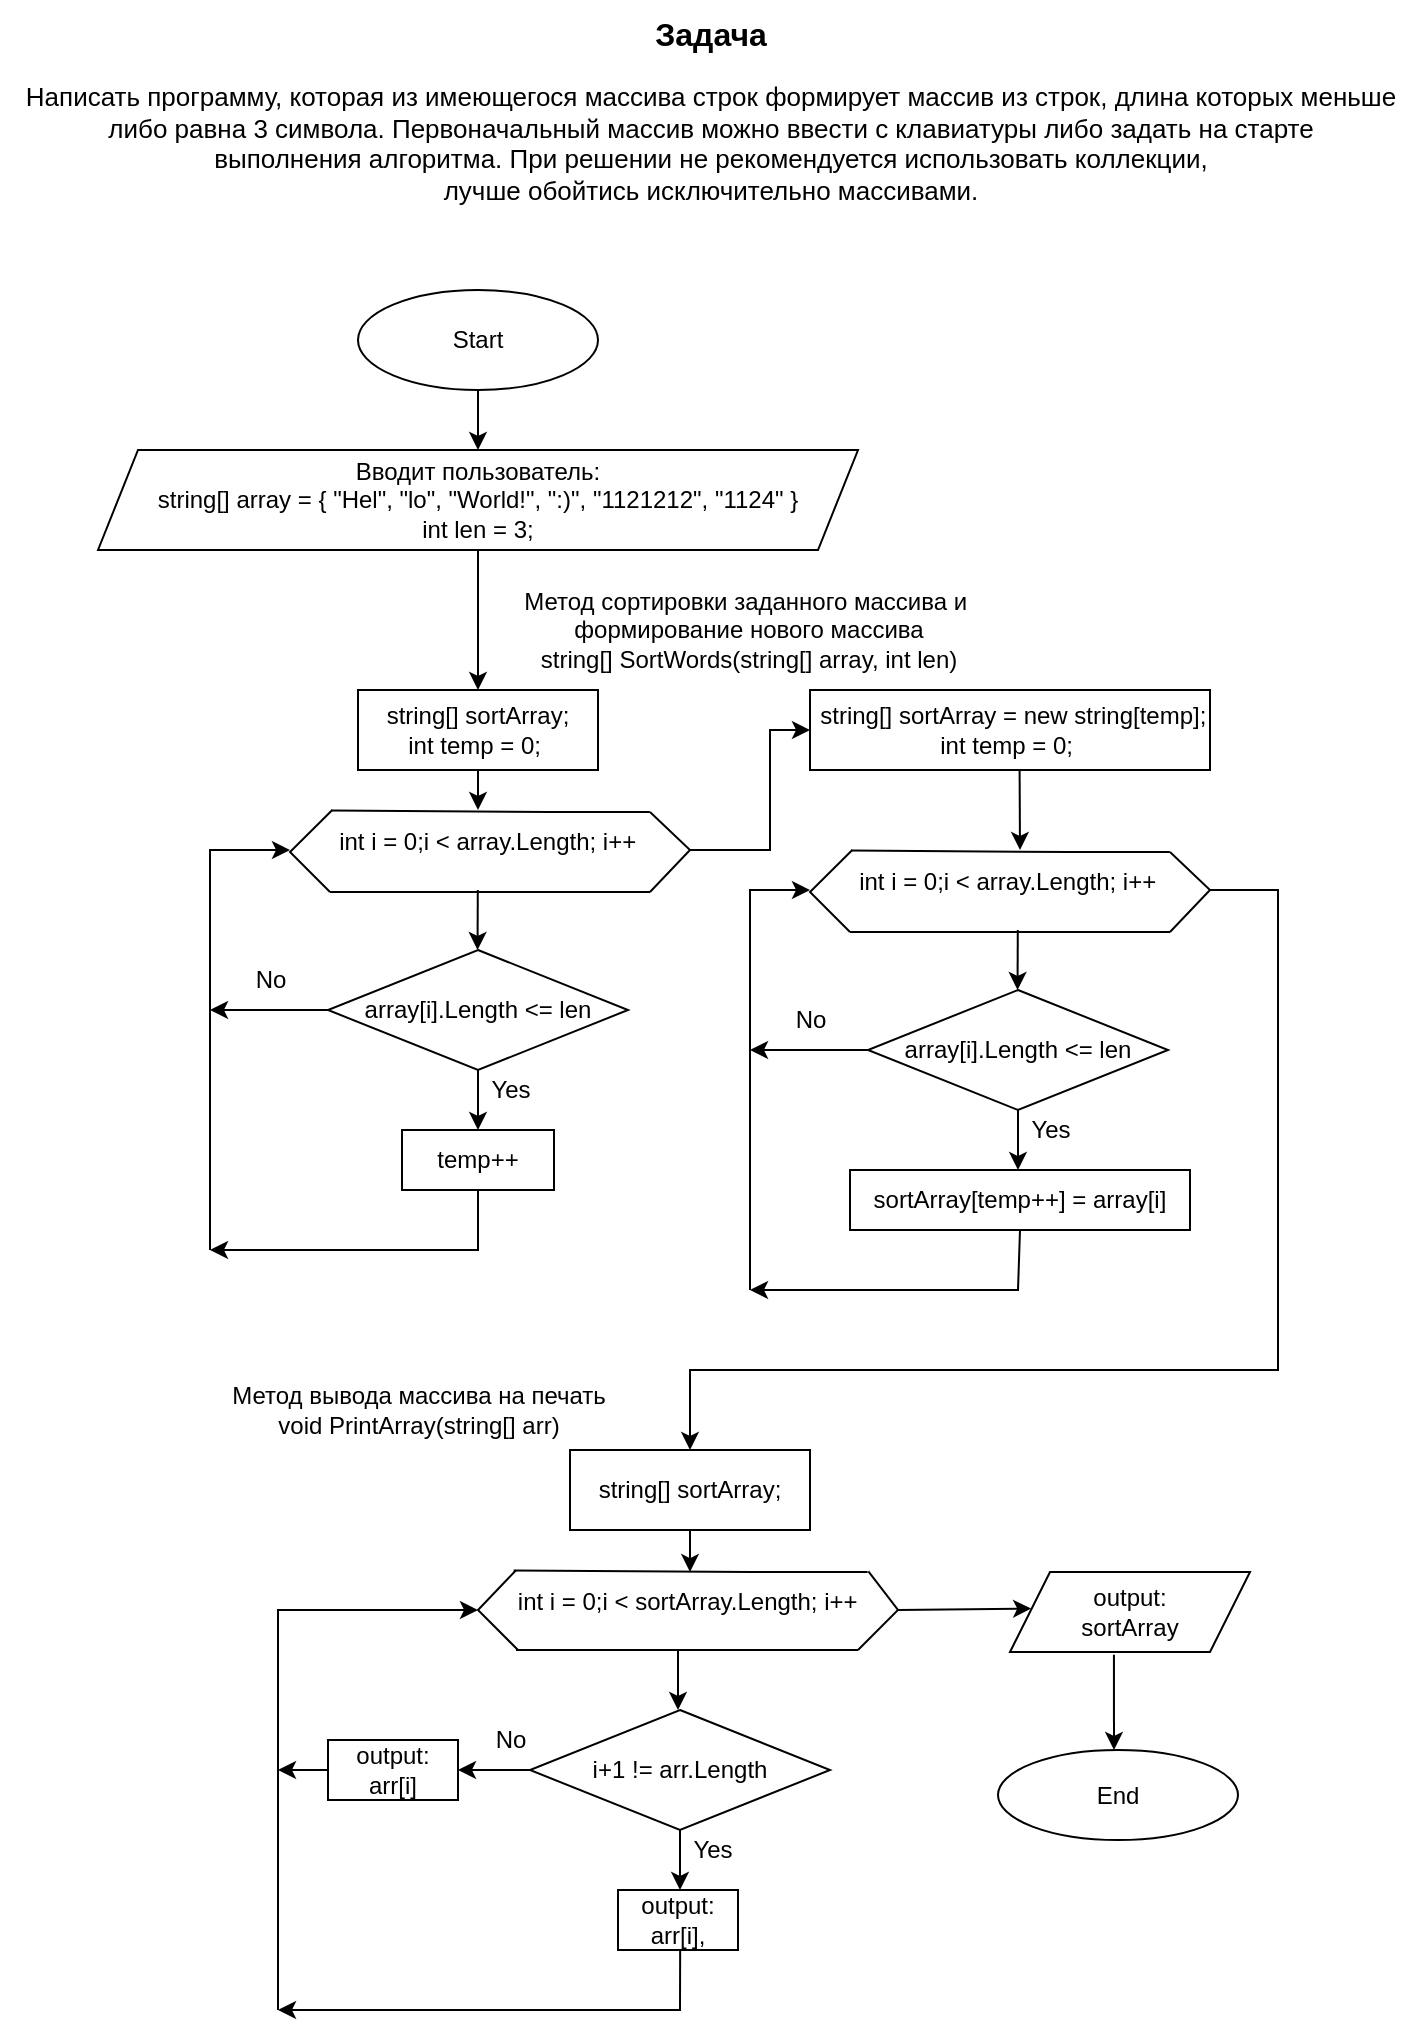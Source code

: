 <mxfile version="20.8.20" type="github">
  <diagram id="C5RBs43oDa-KdzZeNtuy" name="Page-1">
    <mxGraphModel dx="1124" dy="664" grid="1" gridSize="10" guides="1" tooltips="1" connect="1" arrows="1" fold="1" page="1" pageScale="1" pageWidth="827" pageHeight="1169" math="0" shadow="0">
      <root>
        <mxCell id="WIyWlLk6GJQsqaUBKTNV-0" />
        <mxCell id="WIyWlLk6GJQsqaUBKTNV-1" parent="WIyWlLk6GJQsqaUBKTNV-0" />
        <mxCell id="dKlxZDnbxIGG4tugq2MX-0" value="Start" style="ellipse;whiteSpace=wrap;html=1;" vertex="1" parent="WIyWlLk6GJQsqaUBKTNV-1">
          <mxGeometry x="249" y="155" width="120" height="50" as="geometry" />
        </mxCell>
        <mxCell id="dKlxZDnbxIGG4tugq2MX-1" value="" style="endArrow=classic;html=1;rounded=0;exitX=0.5;exitY=1;exitDx=0;exitDy=0;" edge="1" parent="WIyWlLk6GJQsqaUBKTNV-1" source="dKlxZDnbxIGG4tugq2MX-0">
          <mxGeometry width="50" height="50" relative="1" as="geometry">
            <mxPoint x="285" y="495" as="sourcePoint" />
            <mxPoint x="309" y="235" as="targetPoint" />
          </mxGeometry>
        </mxCell>
        <mxCell id="dKlxZDnbxIGG4tugq2MX-2" value="Вводит пользователь:&lt;br&gt;string[] array = {&amp;nbsp;&quot;Hel&quot;, &quot;lo&quot;, &quot;World!&quot;, &quot;:)&quot;, &quot;1121212&quot;, &quot;1124&quot;&amp;nbsp;}&lt;br&gt;int len = 3;" style="shape=parallelogram;perimeter=parallelogramPerimeter;whiteSpace=wrap;html=1;fixedSize=1;" vertex="1" parent="WIyWlLk6GJQsqaUBKTNV-1">
          <mxGeometry x="119" y="235" width="380" height="50" as="geometry" />
        </mxCell>
        <mxCell id="dKlxZDnbxIGG4tugq2MX-4" value="" style="endArrow=classic;html=1;rounded=0;exitX=0.5;exitY=1;exitDx=0;exitDy=0;" edge="1" parent="WIyWlLk6GJQsqaUBKTNV-1" source="dKlxZDnbxIGG4tugq2MX-2">
          <mxGeometry width="50" height="50" relative="1" as="geometry">
            <mxPoint x="335" y="395" as="sourcePoint" />
            <mxPoint x="309" y="355" as="targetPoint" />
          </mxGeometry>
        </mxCell>
        <mxCell id="dKlxZDnbxIGG4tugq2MX-5" value="string[] sortArray;&lt;br&gt;int temp = 0;&amp;nbsp;" style="rounded=0;whiteSpace=wrap;html=1;" vertex="1" parent="WIyWlLk6GJQsqaUBKTNV-1">
          <mxGeometry x="249" y="355" width="120" height="40" as="geometry" />
        </mxCell>
        <mxCell id="dKlxZDnbxIGG4tugq2MX-7" value="" style="endArrow=none;html=1;rounded=0;exitX=0.062;exitY=-0.034;exitDx=0;exitDy=0;exitPerimeter=0;" edge="1" parent="WIyWlLk6GJQsqaUBKTNV-1" source="dKlxZDnbxIGG4tugq2MX-11">
          <mxGeometry width="50" height="50" relative="1" as="geometry">
            <mxPoint x="235" y="416.02" as="sourcePoint" />
            <mxPoint x="235" y="456.02" as="targetPoint" />
            <Array as="points">
              <mxPoint x="215" y="436.02" />
            </Array>
          </mxGeometry>
        </mxCell>
        <mxCell id="dKlxZDnbxIGG4tugq2MX-8" value="" style="endArrow=none;html=1;rounded=0;" edge="1" parent="WIyWlLk6GJQsqaUBKTNV-1">
          <mxGeometry width="50" height="50" relative="1" as="geometry">
            <mxPoint x="395" y="416.02" as="sourcePoint" />
            <mxPoint x="395" y="456.02" as="targetPoint" />
            <Array as="points">
              <mxPoint x="415" y="435" />
            </Array>
          </mxGeometry>
        </mxCell>
        <mxCell id="dKlxZDnbxIGG4tugq2MX-11" value="int i = 0;i &amp;lt; array.Length; i++&amp;nbsp;" style="text;html=1;align=center;verticalAlign=middle;resizable=0;points=[];autosize=1;strokeColor=none;fillColor=none;" vertex="1" parent="WIyWlLk6GJQsqaUBKTNV-1">
          <mxGeometry x="225" y="416.02" width="180" height="30" as="geometry" />
        </mxCell>
        <mxCell id="dKlxZDnbxIGG4tugq2MX-13" value="" style="endArrow=none;html=1;rounded=0;exitX=0.059;exitY=-0.024;exitDx=0;exitDy=0;exitPerimeter=0;entryX=0.944;entryY=-0.002;entryDx=0;entryDy=0;entryPerimeter=0;" edge="1" parent="WIyWlLk6GJQsqaUBKTNV-1" source="dKlxZDnbxIGG4tugq2MX-11" target="dKlxZDnbxIGG4tugq2MX-11">
          <mxGeometry width="50" height="50" relative="1" as="geometry">
            <mxPoint x="255" y="376.02" as="sourcePoint" />
            <mxPoint x="305" y="326.02" as="targetPoint" />
            <Array as="points">
              <mxPoint x="345" y="416.02" />
            </Array>
          </mxGeometry>
        </mxCell>
        <mxCell id="dKlxZDnbxIGG4tugq2MX-14" value="" style="endArrow=none;html=1;rounded=0;" edge="1" parent="WIyWlLk6GJQsqaUBKTNV-1">
          <mxGeometry width="50" height="50" relative="1" as="geometry">
            <mxPoint x="235" y="456.02" as="sourcePoint" />
            <mxPoint x="395" y="456.02" as="targetPoint" />
          </mxGeometry>
        </mxCell>
        <mxCell id="dKlxZDnbxIGG4tugq2MX-16" value="" style="endArrow=classic;html=1;rounded=0;exitX=0.5;exitY=1;exitDx=0;exitDy=0;" edge="1" parent="WIyWlLk6GJQsqaUBKTNV-1" source="dKlxZDnbxIGG4tugq2MX-5">
          <mxGeometry width="50" height="50" relative="1" as="geometry">
            <mxPoint x="135" y="545" as="sourcePoint" />
            <mxPoint x="309" y="415" as="targetPoint" />
          </mxGeometry>
        </mxCell>
        <mxCell id="dKlxZDnbxIGG4tugq2MX-17" value="" style="endArrow=classic;html=1;rounded=0;" edge="1" parent="WIyWlLk6GJQsqaUBKTNV-1">
          <mxGeometry width="50" height="50" relative="1" as="geometry">
            <mxPoint x="308.9" y="455" as="sourcePoint" />
            <mxPoint x="308.77" y="485" as="targetPoint" />
          </mxGeometry>
        </mxCell>
        <mxCell id="dKlxZDnbxIGG4tugq2MX-18" value="array[i].Length &amp;lt;= len" style="rhombus;whiteSpace=wrap;html=1;" vertex="1" parent="WIyWlLk6GJQsqaUBKTNV-1">
          <mxGeometry x="234" y="485" width="150" height="60" as="geometry" />
        </mxCell>
        <mxCell id="dKlxZDnbxIGG4tugq2MX-19" value="" style="endArrow=classic;html=1;rounded=0;exitX=0.5;exitY=1;exitDx=0;exitDy=0;" edge="1" parent="WIyWlLk6GJQsqaUBKTNV-1" source="dKlxZDnbxIGG4tugq2MX-18">
          <mxGeometry width="50" height="50" relative="1" as="geometry">
            <mxPoint x="265" y="555" as="sourcePoint" />
            <mxPoint x="309" y="575" as="targetPoint" />
          </mxGeometry>
        </mxCell>
        <mxCell id="dKlxZDnbxIGG4tugq2MX-20" value="temp++" style="rounded=0;whiteSpace=wrap;html=1;" vertex="1" parent="WIyWlLk6GJQsqaUBKTNV-1">
          <mxGeometry x="271" y="575" width="76" height="30" as="geometry" />
        </mxCell>
        <mxCell id="dKlxZDnbxIGG4tugq2MX-21" value="Yes" style="text;html=1;align=center;verticalAlign=middle;resizable=0;points=[];autosize=1;strokeColor=none;fillColor=none;" vertex="1" parent="WIyWlLk6GJQsqaUBKTNV-1">
          <mxGeometry x="305" y="540" width="40" height="30" as="geometry" />
        </mxCell>
        <mxCell id="dKlxZDnbxIGG4tugq2MX-22" value="" style="endArrow=classic;html=1;rounded=0;exitX=0.5;exitY=1;exitDx=0;exitDy=0;" edge="1" parent="WIyWlLk6GJQsqaUBKTNV-1" source="dKlxZDnbxIGG4tugq2MX-20">
          <mxGeometry width="50" height="50" relative="1" as="geometry">
            <mxPoint x="365" y="595" as="sourcePoint" />
            <mxPoint x="175" y="635" as="targetPoint" />
            <Array as="points">
              <mxPoint x="309" y="635" />
            </Array>
          </mxGeometry>
        </mxCell>
        <mxCell id="dKlxZDnbxIGG4tugq2MX-23" value="" style="endArrow=classic;html=1;rounded=0;" edge="1" parent="WIyWlLk6GJQsqaUBKTNV-1">
          <mxGeometry width="50" height="50" relative="1" as="geometry">
            <mxPoint x="175" y="635" as="sourcePoint" />
            <mxPoint x="215" y="435" as="targetPoint" />
            <Array as="points">
              <mxPoint x="175" y="435" />
            </Array>
          </mxGeometry>
        </mxCell>
        <mxCell id="dKlxZDnbxIGG4tugq2MX-24" value="" style="endArrow=classic;html=1;rounded=0;exitX=0;exitY=0.5;exitDx=0;exitDy=0;" edge="1" parent="WIyWlLk6GJQsqaUBKTNV-1" source="dKlxZDnbxIGG4tugq2MX-18">
          <mxGeometry width="50" height="50" relative="1" as="geometry">
            <mxPoint x="365" y="555" as="sourcePoint" />
            <mxPoint x="175" y="515" as="targetPoint" />
          </mxGeometry>
        </mxCell>
        <mxCell id="dKlxZDnbxIGG4tugq2MX-25" value="No" style="text;html=1;align=center;verticalAlign=middle;resizable=0;points=[];autosize=1;strokeColor=none;fillColor=none;" vertex="1" parent="WIyWlLk6GJQsqaUBKTNV-1">
          <mxGeometry x="185" y="485" width="40" height="30" as="geometry" />
        </mxCell>
        <mxCell id="dKlxZDnbxIGG4tugq2MX-26" value="" style="endArrow=classic;html=1;rounded=0;" edge="1" parent="WIyWlLk6GJQsqaUBKTNV-1">
          <mxGeometry width="50" height="50" relative="1" as="geometry">
            <mxPoint x="415" y="435" as="sourcePoint" />
            <mxPoint x="475" y="375" as="targetPoint" />
            <Array as="points">
              <mxPoint x="455" y="435" />
              <mxPoint x="455" y="375" />
            </Array>
          </mxGeometry>
        </mxCell>
        <mxCell id="dKlxZDnbxIGG4tugq2MX-27" value="&amp;nbsp;string[] sortArray = new string[temp];&lt;br&gt;int temp = 0;&amp;nbsp;" style="rounded=0;whiteSpace=wrap;html=1;" vertex="1" parent="WIyWlLk6GJQsqaUBKTNV-1">
          <mxGeometry x="475" y="355" width="200" height="40" as="geometry" />
        </mxCell>
        <mxCell id="dKlxZDnbxIGG4tugq2MX-28" value="" style="endArrow=classic;html=1;rounded=0;exitX=0.524;exitY=0.995;exitDx=0;exitDy=0;exitPerimeter=0;" edge="1" parent="WIyWlLk6GJQsqaUBKTNV-1" source="dKlxZDnbxIGG4tugq2MX-27">
          <mxGeometry width="50" height="50" relative="1" as="geometry">
            <mxPoint x="335" y="385" as="sourcePoint" />
            <mxPoint x="580" y="435" as="targetPoint" />
          </mxGeometry>
        </mxCell>
        <mxCell id="dKlxZDnbxIGG4tugq2MX-33" value="" style="endArrow=none;html=1;rounded=0;exitX=0.062;exitY=-0.034;exitDx=0;exitDy=0;exitPerimeter=0;" edge="1" parent="WIyWlLk6GJQsqaUBKTNV-1" source="dKlxZDnbxIGG4tugq2MX-35">
          <mxGeometry width="50" height="50" relative="1" as="geometry">
            <mxPoint x="495" y="436.02" as="sourcePoint" />
            <mxPoint x="495" y="476.02" as="targetPoint" />
            <Array as="points">
              <mxPoint x="475" y="456.02" />
            </Array>
          </mxGeometry>
        </mxCell>
        <mxCell id="dKlxZDnbxIGG4tugq2MX-34" value="" style="endArrow=none;html=1;rounded=0;" edge="1" parent="WIyWlLk6GJQsqaUBKTNV-1">
          <mxGeometry width="50" height="50" relative="1" as="geometry">
            <mxPoint x="655" y="436.02" as="sourcePoint" />
            <mxPoint x="655" y="476.02" as="targetPoint" />
            <Array as="points">
              <mxPoint x="675" y="455" />
            </Array>
          </mxGeometry>
        </mxCell>
        <mxCell id="dKlxZDnbxIGG4tugq2MX-35" value="int i = 0;i &amp;lt; array.Length; i++&amp;nbsp;" style="text;html=1;align=center;verticalAlign=middle;resizable=0;points=[];autosize=1;strokeColor=none;fillColor=none;" vertex="1" parent="WIyWlLk6GJQsqaUBKTNV-1">
          <mxGeometry x="485" y="436.02" width="180" height="30" as="geometry" />
        </mxCell>
        <mxCell id="dKlxZDnbxIGG4tugq2MX-36" value="" style="endArrow=none;html=1;rounded=0;exitX=0.059;exitY=-0.024;exitDx=0;exitDy=0;exitPerimeter=0;entryX=0.944;entryY=-0.002;entryDx=0;entryDy=0;entryPerimeter=0;" edge="1" parent="WIyWlLk6GJQsqaUBKTNV-1" source="dKlxZDnbxIGG4tugq2MX-35" target="dKlxZDnbxIGG4tugq2MX-35">
          <mxGeometry width="50" height="50" relative="1" as="geometry">
            <mxPoint x="515" y="396.02" as="sourcePoint" />
            <mxPoint x="565" y="346.02" as="targetPoint" />
            <Array as="points">
              <mxPoint x="605" y="436.02" />
            </Array>
          </mxGeometry>
        </mxCell>
        <mxCell id="dKlxZDnbxIGG4tugq2MX-37" value="" style="endArrow=none;html=1;rounded=0;" edge="1" parent="WIyWlLk6GJQsqaUBKTNV-1">
          <mxGeometry width="50" height="50" relative="1" as="geometry">
            <mxPoint x="495" y="476.02" as="sourcePoint" />
            <mxPoint x="655" y="476.02" as="targetPoint" />
          </mxGeometry>
        </mxCell>
        <mxCell id="dKlxZDnbxIGG4tugq2MX-38" value="" style="endArrow=classic;html=1;rounded=0;" edge="1" parent="WIyWlLk6GJQsqaUBKTNV-1">
          <mxGeometry width="50" height="50" relative="1" as="geometry">
            <mxPoint x="578.9" y="475" as="sourcePoint" />
            <mxPoint x="578.77" y="505" as="targetPoint" />
          </mxGeometry>
        </mxCell>
        <mxCell id="dKlxZDnbxIGG4tugq2MX-39" value="array[i].Length &amp;lt;= len" style="rhombus;whiteSpace=wrap;html=1;" vertex="1" parent="WIyWlLk6GJQsqaUBKTNV-1">
          <mxGeometry x="504" y="505" width="150" height="60" as="geometry" />
        </mxCell>
        <mxCell id="dKlxZDnbxIGG4tugq2MX-40" value="" style="endArrow=classic;html=1;rounded=0;exitX=0.5;exitY=1;exitDx=0;exitDy=0;" edge="1" parent="WIyWlLk6GJQsqaUBKTNV-1" source="dKlxZDnbxIGG4tugq2MX-39">
          <mxGeometry width="50" height="50" relative="1" as="geometry">
            <mxPoint x="535" y="575" as="sourcePoint" />
            <mxPoint x="579" y="595" as="targetPoint" />
          </mxGeometry>
        </mxCell>
        <mxCell id="dKlxZDnbxIGG4tugq2MX-41" value="sortArray[temp++] = array[i]" style="rounded=0;whiteSpace=wrap;html=1;" vertex="1" parent="WIyWlLk6GJQsqaUBKTNV-1">
          <mxGeometry x="495" y="595" width="170" height="30" as="geometry" />
        </mxCell>
        <mxCell id="dKlxZDnbxIGG4tugq2MX-42" value="Yes" style="text;html=1;align=center;verticalAlign=middle;resizable=0;points=[];autosize=1;strokeColor=none;fillColor=none;" vertex="1" parent="WIyWlLk6GJQsqaUBKTNV-1">
          <mxGeometry x="575" y="560" width="40" height="30" as="geometry" />
        </mxCell>
        <mxCell id="dKlxZDnbxIGG4tugq2MX-43" value="" style="endArrow=classic;html=1;rounded=0;exitX=0.5;exitY=1;exitDx=0;exitDy=0;" edge="1" parent="WIyWlLk6GJQsqaUBKTNV-1" source="dKlxZDnbxIGG4tugq2MX-41">
          <mxGeometry width="50" height="50" relative="1" as="geometry">
            <mxPoint x="635" y="615" as="sourcePoint" />
            <mxPoint x="445" y="655" as="targetPoint" />
            <Array as="points">
              <mxPoint x="579" y="655" />
            </Array>
          </mxGeometry>
        </mxCell>
        <mxCell id="dKlxZDnbxIGG4tugq2MX-44" value="" style="endArrow=classic;html=1;rounded=0;exitX=0;exitY=0.5;exitDx=0;exitDy=0;" edge="1" parent="WIyWlLk6GJQsqaUBKTNV-1" source="dKlxZDnbxIGG4tugq2MX-39">
          <mxGeometry width="50" height="50" relative="1" as="geometry">
            <mxPoint x="635" y="575" as="sourcePoint" />
            <mxPoint x="445" y="535" as="targetPoint" />
          </mxGeometry>
        </mxCell>
        <mxCell id="dKlxZDnbxIGG4tugq2MX-45" value="No" style="text;html=1;align=center;verticalAlign=middle;resizable=0;points=[];autosize=1;strokeColor=none;fillColor=none;" vertex="1" parent="WIyWlLk6GJQsqaUBKTNV-1">
          <mxGeometry x="455" y="505" width="40" height="30" as="geometry" />
        </mxCell>
        <mxCell id="dKlxZDnbxIGG4tugq2MX-46" value="" style="endArrow=classic;html=1;rounded=0;" edge="1" parent="WIyWlLk6GJQsqaUBKTNV-1">
          <mxGeometry width="50" height="50" relative="1" as="geometry">
            <mxPoint x="445" y="655" as="sourcePoint" />
            <mxPoint x="475" y="455" as="targetPoint" />
            <Array as="points">
              <mxPoint x="445" y="455" />
            </Array>
          </mxGeometry>
        </mxCell>
        <mxCell id="dKlxZDnbxIGG4tugq2MX-48" value="" style="endArrow=classic;html=1;rounded=0;entryX=0.5;entryY=0;entryDx=0;entryDy=0;" edge="1" parent="WIyWlLk6GJQsqaUBKTNV-1" target="dKlxZDnbxIGG4tugq2MX-49">
          <mxGeometry width="50" height="50" relative="1" as="geometry">
            <mxPoint x="675" y="455" as="sourcePoint" />
            <mxPoint x="469" y="715" as="targetPoint" />
            <Array as="points">
              <mxPoint x="709" y="455" />
              <mxPoint x="709" y="695" />
              <mxPoint x="415" y="695" />
            </Array>
          </mxGeometry>
        </mxCell>
        <mxCell id="dKlxZDnbxIGG4tugq2MX-49" value="string[] sortArray;" style="rounded=0;whiteSpace=wrap;html=1;" vertex="1" parent="WIyWlLk6GJQsqaUBKTNV-1">
          <mxGeometry x="355" y="735" width="120" height="40" as="geometry" />
        </mxCell>
        <mxCell id="dKlxZDnbxIGG4tugq2MX-52" value="int i = 0;i &amp;lt; sortArray.Length; i++&amp;nbsp;" style="text;html=1;align=center;verticalAlign=middle;resizable=0;points=[];autosize=1;strokeColor=none;fillColor=none;" vertex="1" parent="WIyWlLk6GJQsqaUBKTNV-1">
          <mxGeometry x="315" y="796.02" width="200" height="30" as="geometry" />
        </mxCell>
        <mxCell id="dKlxZDnbxIGG4tugq2MX-53" value="" style="endArrow=none;html=1;rounded=0;exitX=0.059;exitY=-0.024;exitDx=0;exitDy=0;exitPerimeter=0;entryX=0.944;entryY=-0.002;entryDx=0;entryDy=0;entryPerimeter=0;" edge="1" parent="WIyWlLk6GJQsqaUBKTNV-1" source="dKlxZDnbxIGG4tugq2MX-52" target="dKlxZDnbxIGG4tugq2MX-52">
          <mxGeometry width="50" height="50" relative="1" as="geometry">
            <mxPoint x="355" y="756.02" as="sourcePoint" />
            <mxPoint x="405" y="706.02" as="targetPoint" />
            <Array as="points">
              <mxPoint x="445" y="796.02" />
            </Array>
          </mxGeometry>
        </mxCell>
        <mxCell id="dKlxZDnbxIGG4tugq2MX-54" value="" style="endArrow=none;html=1;rounded=0;" edge="1" parent="WIyWlLk6GJQsqaUBKTNV-1">
          <mxGeometry width="50" height="50" relative="1" as="geometry">
            <mxPoint x="328" y="835.02" as="sourcePoint" />
            <mxPoint x="499" y="835" as="targetPoint" />
          </mxGeometry>
        </mxCell>
        <mxCell id="dKlxZDnbxIGG4tugq2MX-55" value="" style="endArrow=classic;html=1;rounded=0;exitX=0.5;exitY=1;exitDx=0;exitDy=0;" edge="1" parent="WIyWlLk6GJQsqaUBKTNV-1" source="dKlxZDnbxIGG4tugq2MX-49" target="dKlxZDnbxIGG4tugq2MX-52">
          <mxGeometry width="50" height="50" relative="1" as="geometry">
            <mxPoint x="559" y="725" as="sourcePoint" />
            <mxPoint x="609" y="675" as="targetPoint" />
          </mxGeometry>
        </mxCell>
        <mxCell id="dKlxZDnbxIGG4tugq2MX-56" value="" style="endArrow=none;html=1;rounded=0;exitX=0.946;exitY=-0.011;exitDx=0;exitDy=0;exitPerimeter=0;" edge="1" parent="WIyWlLk6GJQsqaUBKTNV-1" source="dKlxZDnbxIGG4tugq2MX-52">
          <mxGeometry width="50" height="50" relative="1" as="geometry">
            <mxPoint x="509" y="865" as="sourcePoint" />
            <mxPoint x="499" y="835" as="targetPoint" />
            <Array as="points">
              <mxPoint x="519" y="815" />
            </Array>
          </mxGeometry>
        </mxCell>
        <mxCell id="dKlxZDnbxIGG4tugq2MX-57" value="" style="endArrow=none;html=1;rounded=0;exitX=0.065;exitY=-0.029;exitDx=0;exitDy=0;exitPerimeter=0;" edge="1" parent="WIyWlLk6GJQsqaUBKTNV-1" source="dKlxZDnbxIGG4tugq2MX-52">
          <mxGeometry width="50" height="50" relative="1" as="geometry">
            <mxPoint x="319" y="795" as="sourcePoint" />
            <mxPoint x="329" y="835" as="targetPoint" />
            <Array as="points">
              <mxPoint x="309" y="815" />
            </Array>
          </mxGeometry>
        </mxCell>
        <mxCell id="dKlxZDnbxIGG4tugq2MX-58" value="i+1 != arr.Length" style="rhombus;whiteSpace=wrap;html=1;" vertex="1" parent="WIyWlLk6GJQsqaUBKTNV-1">
          <mxGeometry x="335" y="865" width="150" height="60" as="geometry" />
        </mxCell>
        <mxCell id="dKlxZDnbxIGG4tugq2MX-59" value="" style="endArrow=classic;html=1;rounded=0;exitX=0.5;exitY=1;exitDx=0;exitDy=0;" edge="1" parent="WIyWlLk6GJQsqaUBKTNV-1" source="dKlxZDnbxIGG4tugq2MX-58">
          <mxGeometry width="50" height="50" relative="1" as="geometry">
            <mxPoint x="366" y="935" as="sourcePoint" />
            <mxPoint x="410" y="955" as="targetPoint" />
          </mxGeometry>
        </mxCell>
        <mxCell id="dKlxZDnbxIGG4tugq2MX-60" value="output:&lt;br&gt;arr[i]," style="rounded=0;whiteSpace=wrap;html=1;" vertex="1" parent="WIyWlLk6GJQsqaUBKTNV-1">
          <mxGeometry x="379" y="955" width="60" height="30" as="geometry" />
        </mxCell>
        <mxCell id="dKlxZDnbxIGG4tugq2MX-61" value="Yes" style="text;html=1;align=center;verticalAlign=middle;resizable=0;points=[];autosize=1;strokeColor=none;fillColor=none;" vertex="1" parent="WIyWlLk6GJQsqaUBKTNV-1">
          <mxGeometry x="406" y="920" width="40" height="30" as="geometry" />
        </mxCell>
        <mxCell id="dKlxZDnbxIGG4tugq2MX-62" value="" style="endArrow=classic;html=1;rounded=0;exitX=0.518;exitY=1.001;exitDx=0;exitDy=0;exitPerimeter=0;" edge="1" parent="WIyWlLk6GJQsqaUBKTNV-1" source="dKlxZDnbxIGG4tugq2MX-60">
          <mxGeometry width="50" height="50" relative="1" as="geometry">
            <mxPoint x="466" y="975" as="sourcePoint" />
            <mxPoint x="209" y="1015" as="targetPoint" />
            <Array as="points">
              <mxPoint x="410" y="1015" />
            </Array>
          </mxGeometry>
        </mxCell>
        <mxCell id="dKlxZDnbxIGG4tugq2MX-63" value="" style="endArrow=classic;html=1;rounded=0;" edge="1" parent="WIyWlLk6GJQsqaUBKTNV-1">
          <mxGeometry width="50" height="50" relative="1" as="geometry">
            <mxPoint x="209" y="1015" as="sourcePoint" />
            <mxPoint x="309" y="815" as="targetPoint" />
            <Array as="points">
              <mxPoint x="209" y="915" />
              <mxPoint x="209" y="815" />
            </Array>
          </mxGeometry>
        </mxCell>
        <mxCell id="dKlxZDnbxIGG4tugq2MX-64" value="" style="endArrow=classic;html=1;rounded=0;exitX=0;exitY=0.5;exitDx=0;exitDy=0;" edge="1" parent="WIyWlLk6GJQsqaUBKTNV-1" source="dKlxZDnbxIGG4tugq2MX-58">
          <mxGeometry width="50" height="50" relative="1" as="geometry">
            <mxPoint x="466" y="935" as="sourcePoint" />
            <mxPoint x="299" y="895" as="targetPoint" />
          </mxGeometry>
        </mxCell>
        <mxCell id="dKlxZDnbxIGG4tugq2MX-65" value="No" style="text;html=1;align=center;verticalAlign=middle;resizable=0;points=[];autosize=1;strokeColor=none;fillColor=none;" vertex="1" parent="WIyWlLk6GJQsqaUBKTNV-1">
          <mxGeometry x="305" y="865" width="40" height="30" as="geometry" />
        </mxCell>
        <mxCell id="dKlxZDnbxIGG4tugq2MX-66" value="" style="endArrow=classic;html=1;rounded=0;" edge="1" parent="WIyWlLk6GJQsqaUBKTNV-1">
          <mxGeometry width="50" height="50" relative="1" as="geometry">
            <mxPoint x="409" y="835" as="sourcePoint" />
            <mxPoint x="409" y="865" as="targetPoint" />
          </mxGeometry>
        </mxCell>
        <mxCell id="dKlxZDnbxIGG4tugq2MX-67" value="output:&lt;br&gt;arr[i]" style="rounded=0;whiteSpace=wrap;html=1;" vertex="1" parent="WIyWlLk6GJQsqaUBKTNV-1">
          <mxGeometry x="234" y="880" width="65" height="30" as="geometry" />
        </mxCell>
        <mxCell id="dKlxZDnbxIGG4tugq2MX-68" value="" style="endArrow=classic;html=1;rounded=0;exitX=0;exitY=0.5;exitDx=0;exitDy=0;" edge="1" parent="WIyWlLk6GJQsqaUBKTNV-1" source="dKlxZDnbxIGG4tugq2MX-67">
          <mxGeometry width="50" height="50" relative="1" as="geometry">
            <mxPoint x="329" y="935" as="sourcePoint" />
            <mxPoint x="209" y="895" as="targetPoint" />
          </mxGeometry>
        </mxCell>
        <mxCell id="dKlxZDnbxIGG4tugq2MX-69" value="" style="endArrow=classic;html=1;rounded=0;entryX=0.088;entryY=0.456;entryDx=0;entryDy=0;entryPerimeter=0;" edge="1" parent="WIyWlLk6GJQsqaUBKTNV-1" target="dKlxZDnbxIGG4tugq2MX-70">
          <mxGeometry width="50" height="50" relative="1" as="geometry">
            <mxPoint x="519" y="815" as="sourcePoint" />
            <mxPoint x="589" y="815" as="targetPoint" />
          </mxGeometry>
        </mxCell>
        <mxCell id="dKlxZDnbxIGG4tugq2MX-70" value="output:&lt;br&gt;sortArray" style="shape=parallelogram;perimeter=parallelogramPerimeter;whiteSpace=wrap;html=1;fixedSize=1;" vertex="1" parent="WIyWlLk6GJQsqaUBKTNV-1">
          <mxGeometry x="575" y="796.02" width="120" height="40" as="geometry" />
        </mxCell>
        <mxCell id="dKlxZDnbxIGG4tugq2MX-71" value="" style="endArrow=classic;html=1;rounded=0;exitX=0.433;exitY=1.035;exitDx=0;exitDy=0;exitPerimeter=0;" edge="1" parent="WIyWlLk6GJQsqaUBKTNV-1" source="dKlxZDnbxIGG4tugq2MX-70">
          <mxGeometry width="50" height="50" relative="1" as="geometry">
            <mxPoint x="239" y="795" as="sourcePoint" />
            <mxPoint x="627" y="885" as="targetPoint" />
          </mxGeometry>
        </mxCell>
        <mxCell id="dKlxZDnbxIGG4tugq2MX-72" value="End" style="ellipse;whiteSpace=wrap;html=1;" vertex="1" parent="WIyWlLk6GJQsqaUBKTNV-1">
          <mxGeometry x="569" y="885" width="120" height="45" as="geometry" />
        </mxCell>
        <mxCell id="dKlxZDnbxIGG4tugq2MX-73" value="&lt;font style=&quot;&quot;&gt;&lt;font style=&quot;font-size: 16px;&quot;&gt;&lt;b&gt;Задача&lt;br&gt;&lt;/b&gt;&lt;/font&gt;&lt;br&gt;&lt;span style=&quot;font-size: 13px;&quot;&gt;Написать программу, которая из имеющегося массива строк формирует массив из строк, длина которых меньше&lt;/span&gt;&lt;br&gt;&lt;span style=&quot;font-size: 13px;&quot;&gt;либо равна 3 символа. Первоначальный массив можно ввести с клавиатуры либо задать на старте&lt;/span&gt;&lt;br&gt;&lt;span style=&quot;font-size: 13px;&quot;&gt;выполнения алгоритма. При решении не рекомендуется использовать коллекции,&lt;/span&gt;&lt;br&gt;&lt;span style=&quot;font-size: 13px;&quot;&gt;лучше обойтись исключительно массивами.&lt;/span&gt;&lt;/font&gt;" style="text;html=1;align=center;verticalAlign=middle;resizable=0;points=[];autosize=1;strokeColor=none;fillColor=none;" vertex="1" parent="WIyWlLk6GJQsqaUBKTNV-1">
          <mxGeometry x="70" y="10" width="710" height="110" as="geometry" />
        </mxCell>
        <mxCell id="dKlxZDnbxIGG4tugq2MX-74" value="&lt;div style=&quot;font-size: 12px;&quot;&gt;&lt;font style=&quot;font-size: 12px;&quot;&gt;Метод сортировки заданного массива и&amp;nbsp;&lt;/font&gt;&lt;/div&gt;&lt;div style=&quot;font-size: 12px;&quot;&gt;&lt;font style=&quot;font-size: 12px;&quot;&gt;формирование нового массива&lt;/font&gt;&lt;/div&gt;&lt;div style=&quot;font-size: 12px;&quot;&gt;&lt;font style=&quot;font-size: 12px;&quot;&gt;string[] SortWords(string[] array, int len)&lt;/font&gt;&lt;/div&gt;" style="text;html=1;align=center;verticalAlign=middle;resizable=0;points=[];autosize=1;strokeColor=none;fillColor=none;fontSize=16;" vertex="1" parent="WIyWlLk6GJQsqaUBKTNV-1">
          <mxGeometry x="319" y="295" width="250" height="60" as="geometry" />
        </mxCell>
        <mxCell id="dKlxZDnbxIGG4tugq2MX-76" value="&lt;div&gt;Метод вывода массива на печать&lt;/div&gt;&lt;div&gt;void PrintArray(string[] arr)&lt;/div&gt;" style="text;html=1;align=center;verticalAlign=middle;resizable=0;points=[];autosize=1;strokeColor=none;fillColor=none;fontSize=12;" vertex="1" parent="WIyWlLk6GJQsqaUBKTNV-1">
          <mxGeometry x="174" y="695" width="210" height="40" as="geometry" />
        </mxCell>
      </root>
    </mxGraphModel>
  </diagram>
</mxfile>
